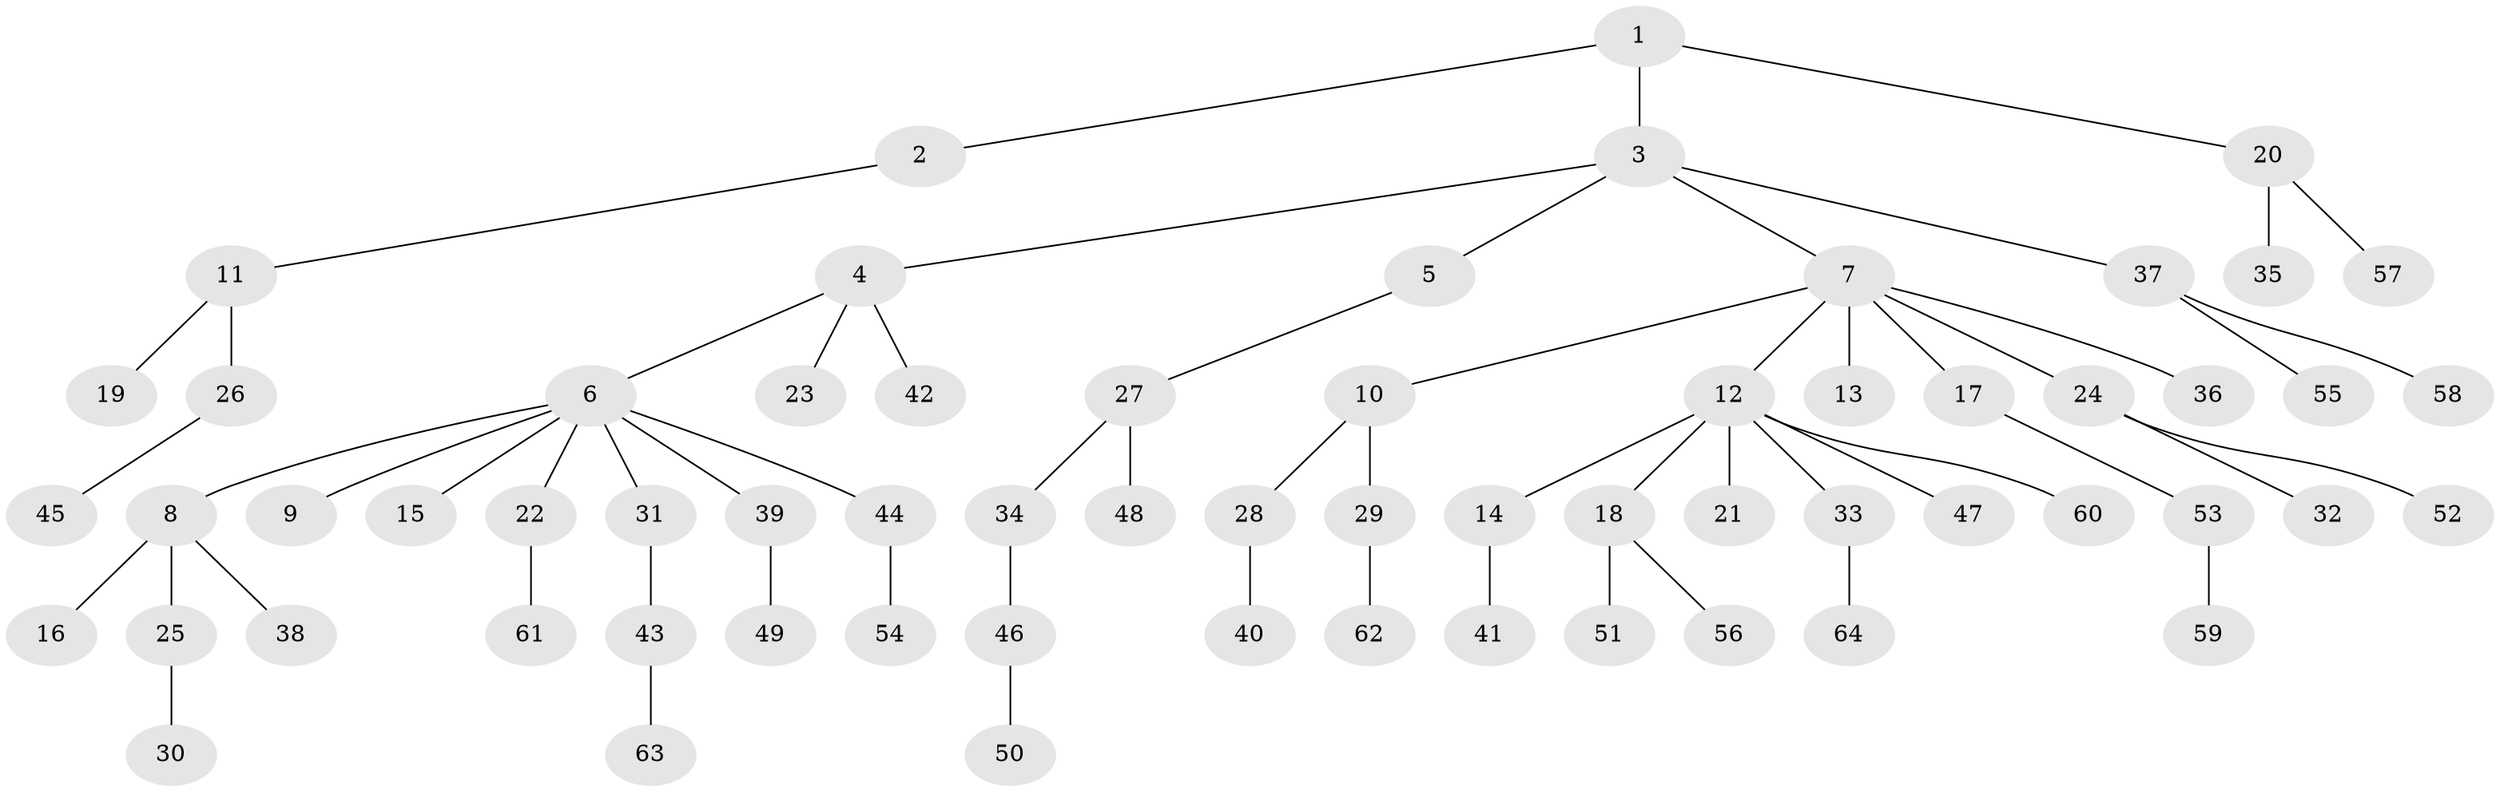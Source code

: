 // coarse degree distribution, {3: 0.11538461538461539, 2: 0.15384615384615385, 8: 0.038461538461538464, 5: 0.038461538461538464, 1: 0.6153846153846154, 4: 0.038461538461538464}
// Generated by graph-tools (version 1.1) at 2025/51/03/04/25 22:51:49]
// undirected, 64 vertices, 63 edges
graph export_dot {
  node [color=gray90,style=filled];
  1;
  2;
  3;
  4;
  5;
  6;
  7;
  8;
  9;
  10;
  11;
  12;
  13;
  14;
  15;
  16;
  17;
  18;
  19;
  20;
  21;
  22;
  23;
  24;
  25;
  26;
  27;
  28;
  29;
  30;
  31;
  32;
  33;
  34;
  35;
  36;
  37;
  38;
  39;
  40;
  41;
  42;
  43;
  44;
  45;
  46;
  47;
  48;
  49;
  50;
  51;
  52;
  53;
  54;
  55;
  56;
  57;
  58;
  59;
  60;
  61;
  62;
  63;
  64;
  1 -- 2;
  1 -- 3;
  1 -- 20;
  2 -- 11;
  3 -- 4;
  3 -- 5;
  3 -- 7;
  3 -- 37;
  4 -- 6;
  4 -- 23;
  4 -- 42;
  5 -- 27;
  6 -- 8;
  6 -- 9;
  6 -- 15;
  6 -- 22;
  6 -- 31;
  6 -- 39;
  6 -- 44;
  7 -- 10;
  7 -- 12;
  7 -- 13;
  7 -- 17;
  7 -- 24;
  7 -- 36;
  8 -- 16;
  8 -- 25;
  8 -- 38;
  10 -- 28;
  10 -- 29;
  11 -- 19;
  11 -- 26;
  12 -- 14;
  12 -- 18;
  12 -- 21;
  12 -- 33;
  12 -- 47;
  12 -- 60;
  14 -- 41;
  17 -- 53;
  18 -- 51;
  18 -- 56;
  20 -- 35;
  20 -- 57;
  22 -- 61;
  24 -- 32;
  24 -- 52;
  25 -- 30;
  26 -- 45;
  27 -- 34;
  27 -- 48;
  28 -- 40;
  29 -- 62;
  31 -- 43;
  33 -- 64;
  34 -- 46;
  37 -- 55;
  37 -- 58;
  39 -- 49;
  43 -- 63;
  44 -- 54;
  46 -- 50;
  53 -- 59;
}
